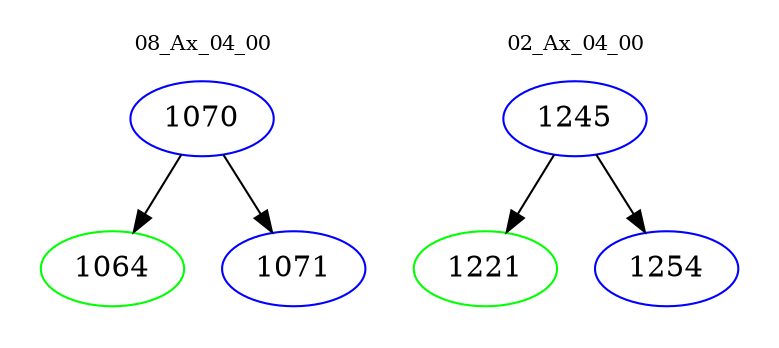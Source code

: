 digraph{
subgraph cluster_0 {
color = white
label = "08_Ax_04_00";
fontsize=10;
T0_1070 [label="1070", color="blue"]
T0_1070 -> T0_1064 [color="black"]
T0_1064 [label="1064", color="green"]
T0_1070 -> T0_1071 [color="black"]
T0_1071 [label="1071", color="blue"]
}
subgraph cluster_1 {
color = white
label = "02_Ax_04_00";
fontsize=10;
T1_1245 [label="1245", color="blue"]
T1_1245 -> T1_1221 [color="black"]
T1_1221 [label="1221", color="green"]
T1_1245 -> T1_1254 [color="black"]
T1_1254 [label="1254", color="blue"]
}
}
